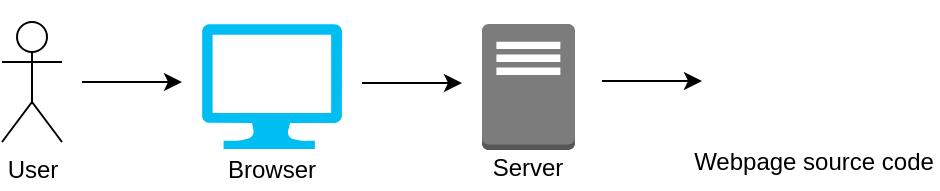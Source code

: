 <mxfile version="14.8.3" type="device"><diagram id="AbnZTeo5BmzbBIxfh_Uz" name="Page-1"><mxGraphModel dx="1248" dy="654" grid="1" gridSize="10" guides="1" tooltips="1" connect="1" arrows="1" fold="1" page="1" pageScale="1" pageWidth="850" pageHeight="1100" math="0" shadow="0"><root><mxCell id="0"/><mxCell id="1" parent="0"/><mxCell id="Otal2KUVsc-7qZXlTj93-1" value="User" style="shape=umlActor;verticalLabelPosition=bottom;verticalAlign=top;html=1;outlineConnect=0;" vertex="1" parent="1"><mxGeometry x="20" y="31" width="30" height="60" as="geometry"/></mxCell><mxCell id="Otal2KUVsc-7qZXlTj93-2" value="" style="verticalLabelPosition=bottom;html=1;verticalAlign=top;align=center;strokeColor=none;fillColor=#00BEF2;shape=mxgraph.azure.computer;pointerEvents=1;" vertex="1" parent="1"><mxGeometry x="120" y="32" width="70" height="62.5" as="geometry"/></mxCell><mxCell id="Otal2KUVsc-7qZXlTj93-3" value="" style="endArrow=classic;html=1;" edge="1" parent="1"><mxGeometry width="50" height="50" relative="1" as="geometry"><mxPoint x="60" y="61" as="sourcePoint"/><mxPoint x="110" y="61" as="targetPoint"/></mxGeometry></mxCell><mxCell id="Otal2KUVsc-7qZXlTj93-4" value="Browser" style="text;html=1;strokeColor=none;fillColor=none;align=center;verticalAlign=middle;whiteSpace=wrap;rounded=0;" vertex="1" parent="1"><mxGeometry x="135" y="94.5" width="40" height="20" as="geometry"/></mxCell><mxCell id="Otal2KUVsc-7qZXlTj93-6" value="" style="endArrow=classic;html=1;" edge="1" parent="1"><mxGeometry width="50" height="50" relative="1" as="geometry"><mxPoint x="200" y="61.5" as="sourcePoint"/><mxPoint x="250" y="61.5" as="targetPoint"/></mxGeometry></mxCell><mxCell id="Otal2KUVsc-7qZXlTj93-7" value="" style="outlineConnect=0;dashed=0;verticalLabelPosition=bottom;verticalAlign=top;align=center;html=1;shape=mxgraph.aws3.traditional_server;fillColor=#7D7C7C;gradientColor=none;" vertex="1" parent="1"><mxGeometry x="260" y="32" width="46.5" height="63" as="geometry"/></mxCell><mxCell id="Otal2KUVsc-7qZXlTj93-8" value="Server" style="text;html=1;strokeColor=none;fillColor=none;align=center;verticalAlign=middle;whiteSpace=wrap;rounded=0;" vertex="1" parent="1"><mxGeometry x="263.25" y="93.5" width="40" height="20" as="geometry"/></mxCell><mxCell id="Otal2KUVsc-7qZXlTj93-9" value="" style="endArrow=classic;html=1;" edge="1" parent="1"><mxGeometry width="50" height="50" relative="1" as="geometry"><mxPoint x="320" y="60.5" as="sourcePoint"/><mxPoint x="370" y="60.5" as="targetPoint"/></mxGeometry></mxCell><mxCell id="Otal2KUVsc-7qZXlTj93-10" value="" style="shape=image;html=1;verticalAlign=top;verticalLabelPosition=bottom;labelBackgroundColor=#ffffff;imageAspect=0;aspect=fixed;image=https://cdn1.iconfinder.com/data/icons/business-startup-14/60/Development-128.png" vertex="1" parent="1"><mxGeometry x="385" y="20" width="82" height="82" as="geometry"/></mxCell><mxCell id="Otal2KUVsc-7qZXlTj93-11" value="Webpage source code" style="text;html=1;strokeColor=none;fillColor=none;align=center;verticalAlign=middle;whiteSpace=wrap;rounded=0;" vertex="1" parent="1"><mxGeometry x="364" y="91" width="124" height="20" as="geometry"/></mxCell></root></mxGraphModel></diagram></mxfile>
